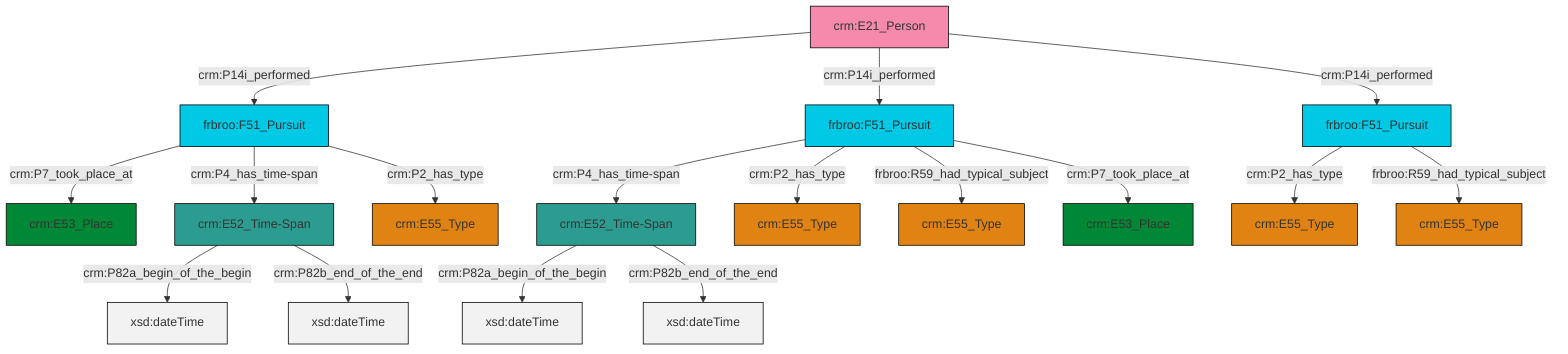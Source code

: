graph TD
classDef Literal fill:#f2f2f2,stroke:#000000;
classDef CRM_Entity fill:#FFFFFF,stroke:#000000;
classDef Temporal_Entity fill:#00C9E6, stroke:#000000;
classDef Type fill:#E18312, stroke:#000000;
classDef Time-Span fill:#2C9C91, stroke:#000000;
classDef Appellation fill:#FFEB7F, stroke:#000000;
classDef Place fill:#008836, stroke:#000000;
classDef Persistent_Item fill:#B266B2, stroke:#000000;
classDef Conceptual_Object fill:#FFD700, stroke:#000000;
classDef Physical_Thing fill:#D2B48C, stroke:#000000;
classDef Actor fill:#f58aad, stroke:#000000;
classDef PC_Classes fill:#4ce600, stroke:#000000;
classDef Multi fill:#cccccc,stroke:#000000;

8["frbroo:F51_Pursuit"]:::Temporal_Entity -->|crm:P7_took_place_at| 6["crm:E53_Place"]:::Place
2["crm:E21_Person"]:::Actor -->|crm:P14i_performed| 8["frbroo:F51_Pursuit"]:::Temporal_Entity
8["frbroo:F51_Pursuit"]:::Temporal_Entity -->|crm:P4_has_time-span| 0["crm:E52_Time-Span"]:::Time-Span
10["frbroo:F51_Pursuit"]:::Temporal_Entity -->|crm:P2_has_type| 11["crm:E55_Type"]:::Type
12["frbroo:F51_Pursuit"]:::Temporal_Entity -->|crm:P4_has_time-span| 13["crm:E52_Time-Span"]:::Time-Span
0["crm:E52_Time-Span"]:::Time-Span -->|crm:P82a_begin_of_the_begin| 14[xsd:dateTime]:::Literal
13["crm:E52_Time-Span"]:::Time-Span -->|crm:P82a_begin_of_the_begin| 21[xsd:dateTime]:::Literal
12["frbroo:F51_Pursuit"]:::Temporal_Entity -->|crm:P2_has_type| 16["crm:E55_Type"]:::Type
0["crm:E52_Time-Span"]:::Time-Span -->|crm:P82b_end_of_the_end| 22[xsd:dateTime]:::Literal
12["frbroo:F51_Pursuit"]:::Temporal_Entity -->|frbroo:R59_had_typical_subject| 18["crm:E55_Type"]:::Type
2["crm:E21_Person"]:::Actor -->|crm:P14i_performed| 12["frbroo:F51_Pursuit"]:::Temporal_Entity
10["frbroo:F51_Pursuit"]:::Temporal_Entity -->|frbroo:R59_had_typical_subject| 23["crm:E55_Type"]:::Type
13["crm:E52_Time-Span"]:::Time-Span -->|crm:P82b_end_of_the_end| 24[xsd:dateTime]:::Literal
8["frbroo:F51_Pursuit"]:::Temporal_Entity -->|crm:P2_has_type| 4["crm:E55_Type"]:::Type
2["crm:E21_Person"]:::Actor -->|crm:P14i_performed| 10["frbroo:F51_Pursuit"]:::Temporal_Entity
12["frbroo:F51_Pursuit"]:::Temporal_Entity -->|crm:P7_took_place_at| 27["crm:E53_Place"]:::Place